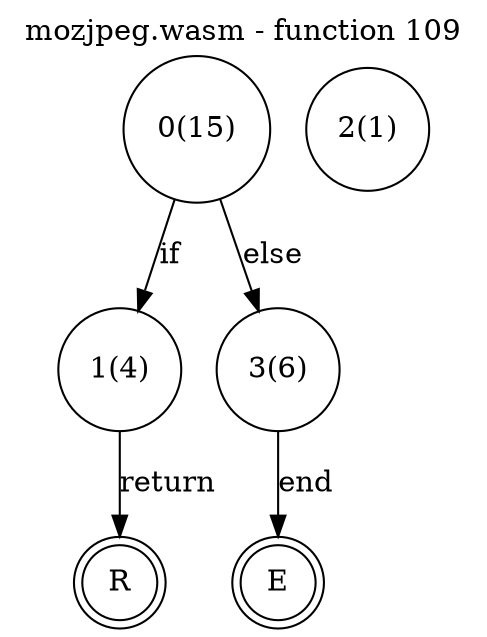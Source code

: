 digraph finite_state_machine {
    label = "mozjpeg.wasm - function 109"
    labelloc =  t
    labelfontsize = 16
    labelfontcolor = black
    labelfontname = "Helvetica"
    node [shape = doublecircle]; E R ;
node [shape=circle, fontcolor=black, style="", label="0(15)"]0
node [shape=circle, fontcolor=black, style="", label="1(4)"]1
node [shape=circle, fontcolor=black, style="", label="2(1)"]2
node [shape=circle, fontcolor=black, style="", label="3(6)"]3
node [shape=circle, fontcolor=black, style="", label="E"]E
node [shape=circle, fontcolor=black, style="", label="R"]R
    0 -> 1[label="if"];
    0 -> 3[label="else"];
    1 -> R[label="return"];
    3 -> E[label="end"];
}
